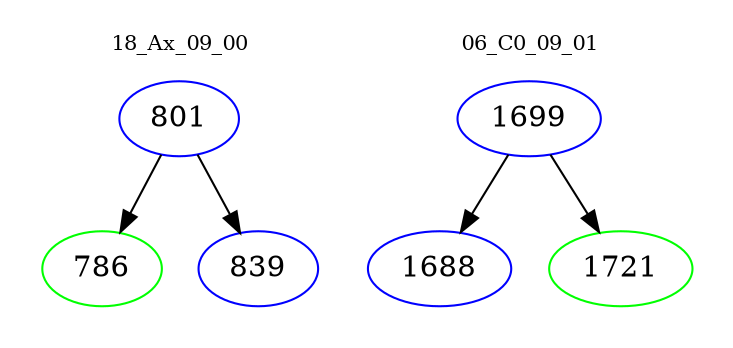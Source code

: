 digraph{
subgraph cluster_0 {
color = white
label = "18_Ax_09_00";
fontsize=10;
T0_801 [label="801", color="blue"]
T0_801 -> T0_786 [color="black"]
T0_786 [label="786", color="green"]
T0_801 -> T0_839 [color="black"]
T0_839 [label="839", color="blue"]
}
subgraph cluster_1 {
color = white
label = "06_C0_09_01";
fontsize=10;
T1_1699 [label="1699", color="blue"]
T1_1699 -> T1_1688 [color="black"]
T1_1688 [label="1688", color="blue"]
T1_1699 -> T1_1721 [color="black"]
T1_1721 [label="1721", color="green"]
}
}
